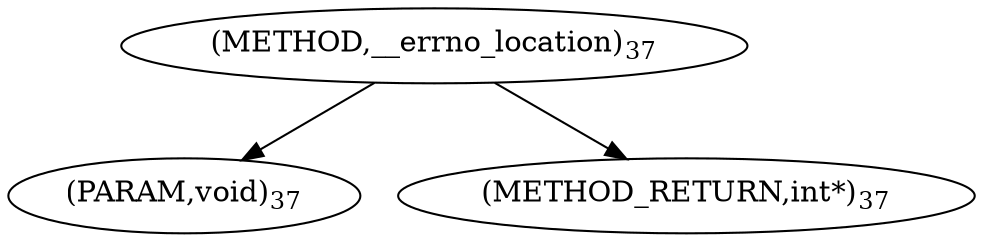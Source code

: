digraph "__errno_location" {  
"33150" [label = <(METHOD,__errno_location)<SUB>37</SUB>> ]
"33151" [label = <(PARAM,void)<SUB>37</SUB>> ]
"33152" [label = <(METHOD_RETURN,int*)<SUB>37</SUB>> ]
  "33150" -> "33151" 
  "33150" -> "33152" 
}
